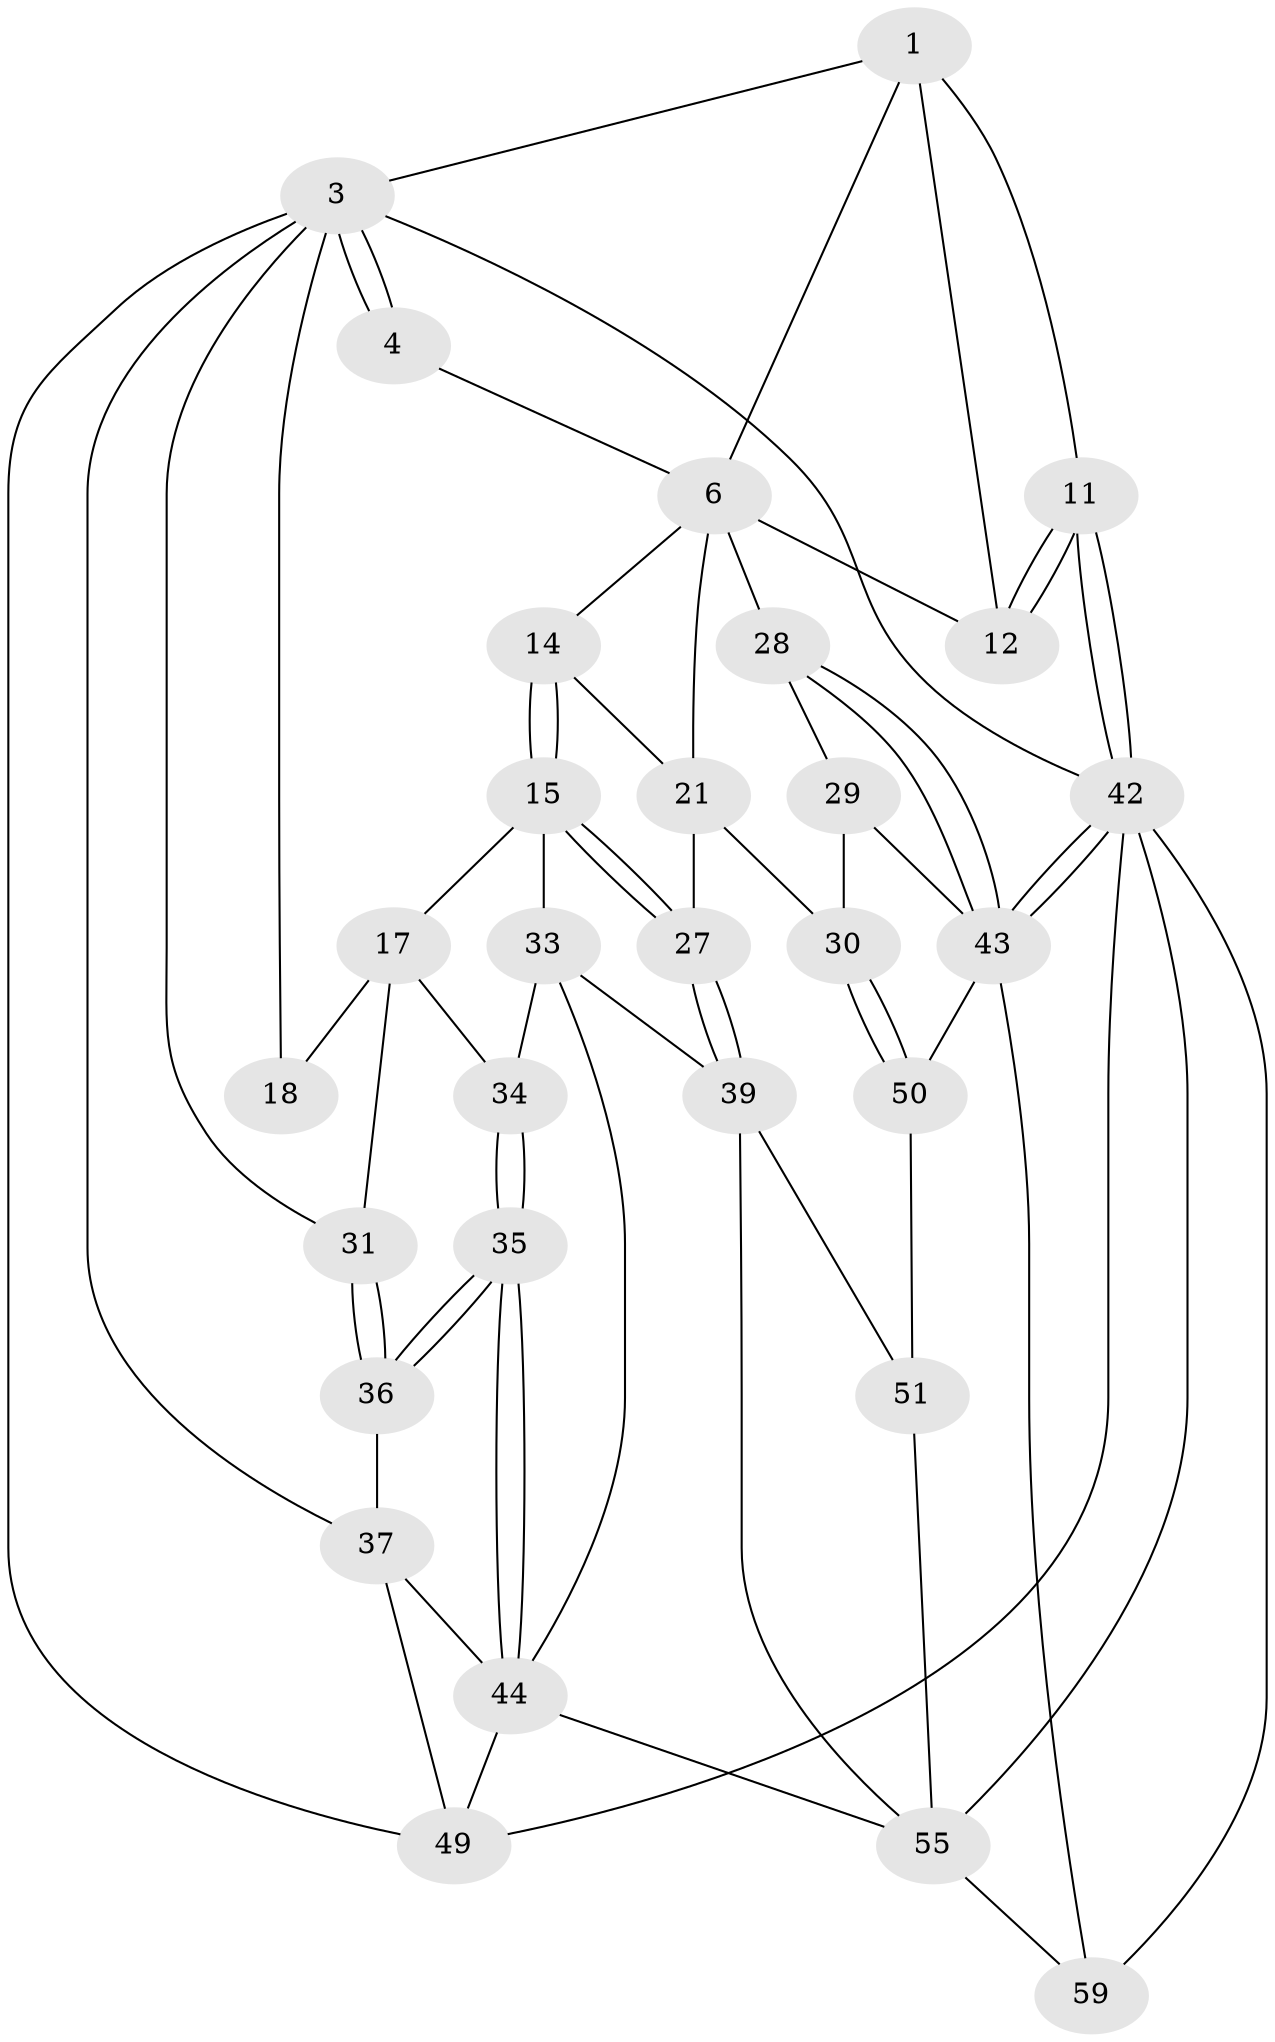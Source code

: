 // original degree distribution, {3: 0.03278688524590164, 5: 0.5245901639344263, 4: 0.2459016393442623, 6: 0.19672131147540983}
// Generated by graph-tools (version 1.1) at 2025/16/03/09/25 04:16:50]
// undirected, 30 vertices, 69 edges
graph export_dot {
graph [start="1"]
  node [color=gray90,style=filled];
  1 [pos="+0.940034982223041+0.13291302192430476",super="+5+2"];
  3 [pos="+1+0",super="+10"];
  4 [pos="+0.5365549114005588+0",super="+9"];
  6 [pos="+0.6865021168101787+0.16847732031032872",super="+7+19"];
  11 [pos="+1+0.407911377182648"];
  12 [pos="+1+0.41524097541002986",super="+13"];
  14 [pos="+0.5533440600816859+0.4141712827787006",super="+22"];
  15 [pos="+0.5521244561896985+0.4152869103475942",super="+16"];
  17 [pos="+0.3030613359043197+0.2857256105788068",super="+32"];
  18 [pos="+0.3203345854526365+0.03812440846913224"];
  21 [pos="+0.7315016451144745+0.3840838744362441",super="+26"];
  27 [pos="+0.6746518356327708+0.5752837832325748"];
  28 [pos="+0.8588459931280413+0.5618823253245083"];
  29 [pos="+0.7926116394344767+0.5940662206935471"];
  30 [pos="+0.7917929709294226+0.5943995315239377"];
  31 [pos="+0.23927108832138896+0.35786542071505173"];
  33 [pos="+0.4458852601589481+0.5880824088727665",super="+41"];
  34 [pos="+0.34925722301086565+0.5402871903278508"];
  35 [pos="+0.21156872646591285+0.6435360445765173"];
  36 [pos="+0.147108807912066+0.49187120030367104"];
  37 [pos="+0.12112892474730334+0.49612569407636004",super="+38"];
  39 [pos="+0.5526018107035829+0.666962297028008",super="+40"];
  42 [pos="+1+0.8571565772264103",super="+47"];
  43 [pos="+1+0.8442833641692739",super="+53"];
  44 [pos="+0.21137357264339873+0.7402375842164088",super="+45"];
  49 [pos="+0+1"];
  50 [pos="+0.785521106347371+0.7320404530163932"];
  51 [pos="+0.7207662802363946+0.7573830237204248",super="+52"];
  55 [pos="+0.6043662034347309+0.8728836799009544",super="+58+56"];
  59 [pos="+0.7383698490012822+1"];
  1 -- 6;
  1 -- 3;
  1 -- 11;
  1 -- 12;
  3 -- 4 [weight=2];
  3 -- 4;
  3 -- 42;
  3 -- 49;
  3 -- 18 [weight=2];
  3 -- 37;
  3 -- 31;
  4 -- 6;
  6 -- 14 [weight=2];
  6 -- 28;
  6 -- 21;
  6 -- 12 [weight=2];
  11 -- 12;
  11 -- 12;
  11 -- 42;
  11 -- 42;
  14 -- 15;
  14 -- 15;
  14 -- 21;
  15 -- 27;
  15 -- 27;
  15 -- 17;
  15 -- 33;
  17 -- 18;
  17 -- 34;
  17 -- 31;
  21 -- 27;
  21 -- 30;
  27 -- 39;
  27 -- 39;
  28 -- 29;
  28 -- 43;
  28 -- 43;
  29 -- 30;
  29 -- 43;
  30 -- 50;
  30 -- 50;
  31 -- 36;
  31 -- 36;
  33 -- 34;
  33 -- 44;
  33 -- 39 [weight=2];
  34 -- 35;
  34 -- 35;
  35 -- 36;
  35 -- 36;
  35 -- 44;
  35 -- 44;
  36 -- 37;
  37 -- 49;
  37 -- 44;
  39 -- 51;
  39 -- 55;
  42 -- 43;
  42 -- 43;
  42 -- 49;
  42 -- 55;
  42 -- 59;
  43 -- 59;
  43 -- 50;
  44 -- 49;
  44 -- 55;
  50 -- 51;
  51 -- 55 [weight=2];
  55 -- 59;
}
